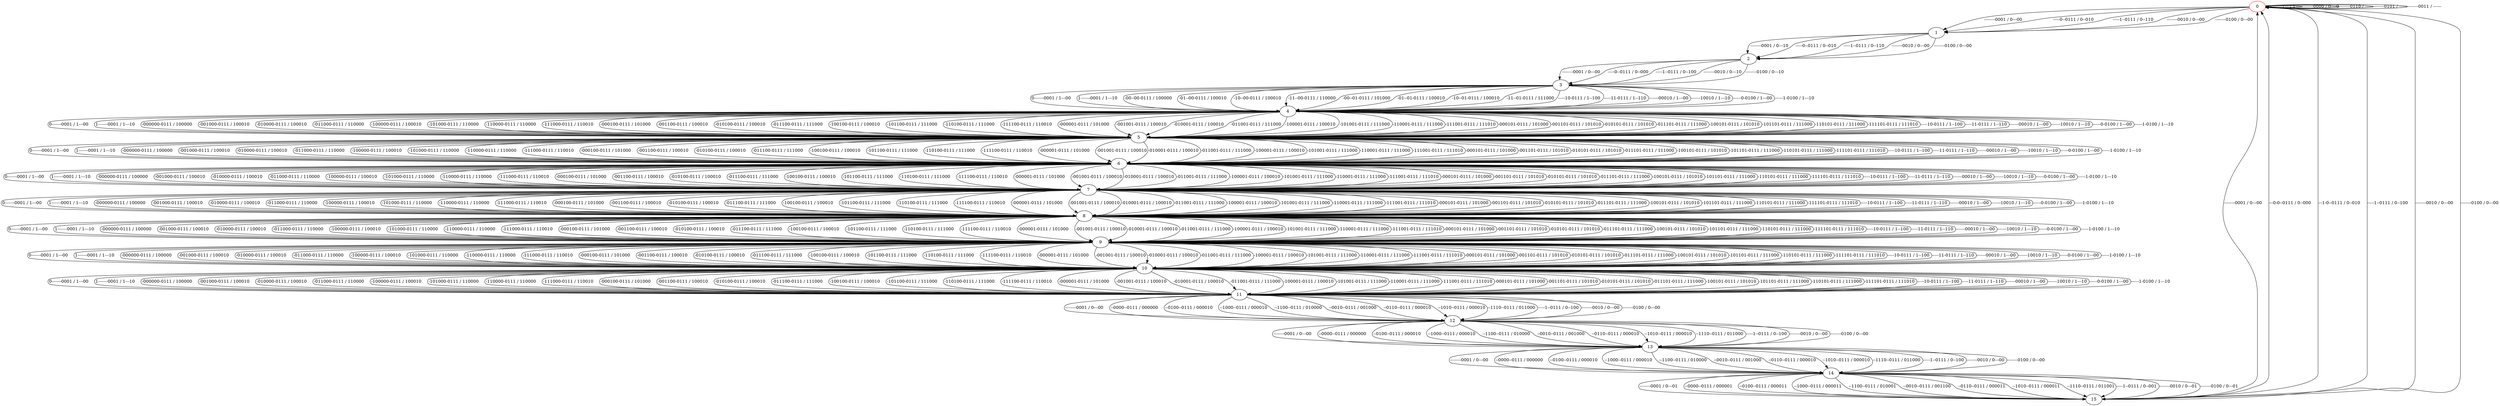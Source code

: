 digraph g {
0 [color="red"]
1
2
3
4
5
6
7
8
9
10
11
12
13
14
15
0 -> 0 [label="--------1--- / 1-----"]
0 -> 0 [label="--------0000 / 0----0"]
0 -> 1 [label="--------0001 / 0---00"]
1 -> 2 [label="--------0001 / 0---10"]
2 -> 3 [label="--------0001 / 0---00"]
3 -> 4 [label="0-------0001 / 1---00"]
3 -> 4 [label="1-------0001 / 1---10"]
4 -> 5 [label="0-------0001 / 1---00"]
4 -> 5 [label="1-------0001 / 1---10"]
5 -> 6 [label="0-------0001 / 1---00"]
5 -> 6 [label="1-------0001 / 1---10"]
6 -> 7 [label="0-------0001 / 1---00"]
6 -> 7 [label="1-------0001 / 1---10"]
7 -> 8 [label="0-------0001 / 1---00"]
7 -> 8 [label="1-------0001 / 1---10"]
8 -> 9 [label="0-------0001 / 1---00"]
8 -> 9 [label="1-------0001 / 1---10"]
9 -> 10 [label="0-------0001 / 1---00"]
9 -> 10 [label="1-------0001 / 1---10"]
10 -> 11 [label="0-------0001 / 1---00"]
10 -> 11 [label="1-------0001 / 1---10"]
11 -> 12 [label="--------0001 / 0---00"]
12 -> 13 [label="--------0001 / 0---00"]
13 -> 14 [label="--------0001 / 0---00"]
14 -> 15 [label="--------0001 / 0---01"]
15 -> 0 [label="--------0001 / 0---00"]
0 -> 1 [label="-----0--0111 / 0--010"]
1 -> 2 [label="-----0--0111 / 0--010"]
2 -> 3 [label="-----0--0111 / 0--000"]
3 -> 4 [label="-00--00-0111 / 100000"]
3 -> 4 [label="-01--00-0111 / 100010"]
3 -> 4 [label="-10--00-0111 / 100010"]
3 -> 4 [label="-11--00-0111 / 110000"]
3 -> 4 [label="-00--01-0111 / 101000"]
3 -> 4 [label="-01--01-0111 / 100010"]
3 -> 4 [label="-10--01-0111 / 100010"]
3 -> 4 [label="-11--01-0111 / 111000"]
4 -> 5 [label="-000000-0111 / 100000"]
4 -> 5 [label="-001000-0111 / 100010"]
4 -> 5 [label="-010000-0111 / 100010"]
4 -> 5 [label="-011000-0111 / 110000"]
4 -> 5 [label="-100000-0111 / 100010"]
4 -> 5 [label="-101000-0111 / 110000"]
4 -> 5 [label="-110000-0111 / 110000"]
4 -> 5 [label="-111000-0111 / 110010"]
4 -> 5 [label="-000100-0111 / 101000"]
4 -> 5 [label="-001100-0111 / 100010"]
4 -> 5 [label="-010100-0111 / 100010"]
4 -> 5 [label="-011100-0111 / 111000"]
4 -> 5 [label="-100100-0111 / 100010"]
4 -> 5 [label="-101100-0111 / 111000"]
4 -> 5 [label="-110100-0111 / 111000"]
4 -> 5 [label="-111100-0111 / 110010"]
4 -> 5 [label="-000001-0111 / 101000"]
4 -> 5 [label="-001001-0111 / 100010"]
4 -> 5 [label="-010001-0111 / 100010"]
4 -> 5 [label="-011001-0111 / 111000"]
4 -> 5 [label="-100001-0111 / 100010"]
4 -> 5 [label="-101001-0111 / 111000"]
4 -> 5 [label="-110001-0111 / 111000"]
4 -> 5 [label="-111001-0111 / 111010"]
4 -> 5 [label="-000101-0111 / 101000"]
4 -> 5 [label="-001101-0111 / 101010"]
4 -> 5 [label="-010101-0111 / 101010"]
4 -> 5 [label="-011101-0111 / 111000"]
4 -> 5 [label="-100101-0111 / 101010"]
4 -> 5 [label="-101101-0111 / 111000"]
4 -> 5 [label="-110101-0111 / 111000"]
4 -> 5 [label="-111101-0111 / 111010"]
5 -> 6 [label="-000000-0111 / 100000"]
5 -> 6 [label="-001000-0111 / 100010"]
5 -> 6 [label="-010000-0111 / 100010"]
5 -> 6 [label="-011000-0111 / 110000"]
5 -> 6 [label="-100000-0111 / 100010"]
5 -> 6 [label="-101000-0111 / 110000"]
5 -> 6 [label="-110000-0111 / 110000"]
5 -> 6 [label="-111000-0111 / 110010"]
5 -> 6 [label="-000100-0111 / 101000"]
5 -> 6 [label="-001100-0111 / 100010"]
5 -> 6 [label="-010100-0111 / 100010"]
5 -> 6 [label="-011100-0111 / 111000"]
5 -> 6 [label="-100100-0111 / 100010"]
5 -> 6 [label="-101100-0111 / 111000"]
5 -> 6 [label="-110100-0111 / 111000"]
5 -> 6 [label="-111100-0111 / 110010"]
5 -> 6 [label="-000001-0111 / 101000"]
5 -> 6 [label="-001001-0111 / 100010"]
5 -> 6 [label="-010001-0111 / 100010"]
5 -> 6 [label="-011001-0111 / 111000"]
5 -> 6 [label="-100001-0111 / 100010"]
5 -> 6 [label="-101001-0111 / 111000"]
5 -> 6 [label="-110001-0111 / 111000"]
5 -> 6 [label="-111001-0111 / 111010"]
5 -> 6 [label="-000101-0111 / 101000"]
5 -> 6 [label="-001101-0111 / 101010"]
5 -> 6 [label="-010101-0111 / 101010"]
5 -> 6 [label="-011101-0111 / 111000"]
5 -> 6 [label="-100101-0111 / 101010"]
5 -> 6 [label="-101101-0111 / 111000"]
5 -> 6 [label="-110101-0111 / 111000"]
5 -> 6 [label="-111101-0111 / 111010"]
6 -> 7 [label="-000000-0111 / 100000"]
6 -> 7 [label="-001000-0111 / 100010"]
6 -> 7 [label="-010000-0111 / 100010"]
6 -> 7 [label="-011000-0111 / 110000"]
6 -> 7 [label="-100000-0111 / 100010"]
6 -> 7 [label="-101000-0111 / 110000"]
6 -> 7 [label="-110000-0111 / 110000"]
6 -> 7 [label="-111000-0111 / 110010"]
6 -> 7 [label="-000100-0111 / 101000"]
6 -> 7 [label="-001100-0111 / 100010"]
6 -> 7 [label="-010100-0111 / 100010"]
6 -> 7 [label="-011100-0111 / 111000"]
6 -> 7 [label="-100100-0111 / 100010"]
6 -> 7 [label="-101100-0111 / 111000"]
6 -> 7 [label="-110100-0111 / 111000"]
6 -> 7 [label="-111100-0111 / 110010"]
6 -> 7 [label="-000001-0111 / 101000"]
6 -> 7 [label="-001001-0111 / 100010"]
6 -> 7 [label="-010001-0111 / 100010"]
6 -> 7 [label="-011001-0111 / 111000"]
6 -> 7 [label="-100001-0111 / 100010"]
6 -> 7 [label="-101001-0111 / 111000"]
6 -> 7 [label="-110001-0111 / 111000"]
6 -> 7 [label="-111001-0111 / 111010"]
6 -> 7 [label="-000101-0111 / 101000"]
6 -> 7 [label="-001101-0111 / 101010"]
6 -> 7 [label="-010101-0111 / 101010"]
6 -> 7 [label="-011101-0111 / 111000"]
6 -> 7 [label="-100101-0111 / 101010"]
6 -> 7 [label="-101101-0111 / 111000"]
6 -> 7 [label="-110101-0111 / 111000"]
6 -> 7 [label="-111101-0111 / 111010"]
7 -> 8 [label="-000000-0111 / 100000"]
7 -> 8 [label="-001000-0111 / 100010"]
7 -> 8 [label="-010000-0111 / 100010"]
7 -> 8 [label="-011000-0111 / 110000"]
7 -> 8 [label="-100000-0111 / 100010"]
7 -> 8 [label="-101000-0111 / 110000"]
7 -> 8 [label="-110000-0111 / 110000"]
7 -> 8 [label="-111000-0111 / 110010"]
7 -> 8 [label="-000100-0111 / 101000"]
7 -> 8 [label="-001100-0111 / 100010"]
7 -> 8 [label="-010100-0111 / 100010"]
7 -> 8 [label="-011100-0111 / 111000"]
7 -> 8 [label="-100100-0111 / 100010"]
7 -> 8 [label="-101100-0111 / 111000"]
7 -> 8 [label="-110100-0111 / 111000"]
7 -> 8 [label="-111100-0111 / 110010"]
7 -> 8 [label="-000001-0111 / 101000"]
7 -> 8 [label="-001001-0111 / 100010"]
7 -> 8 [label="-010001-0111 / 100010"]
7 -> 8 [label="-011001-0111 / 111000"]
7 -> 8 [label="-100001-0111 / 100010"]
7 -> 8 [label="-101001-0111 / 111000"]
7 -> 8 [label="-110001-0111 / 111000"]
7 -> 8 [label="-111001-0111 / 111010"]
7 -> 8 [label="-000101-0111 / 101000"]
7 -> 8 [label="-001101-0111 / 101010"]
7 -> 8 [label="-010101-0111 / 101010"]
7 -> 8 [label="-011101-0111 / 111000"]
7 -> 8 [label="-100101-0111 / 101010"]
7 -> 8 [label="-101101-0111 / 111000"]
7 -> 8 [label="-110101-0111 / 111000"]
7 -> 8 [label="-111101-0111 / 111010"]
8 -> 9 [label="-000000-0111 / 100000"]
8 -> 9 [label="-001000-0111 / 100010"]
8 -> 9 [label="-010000-0111 / 100010"]
8 -> 9 [label="-011000-0111 / 110000"]
8 -> 9 [label="-100000-0111 / 100010"]
8 -> 9 [label="-101000-0111 / 110000"]
8 -> 9 [label="-110000-0111 / 110000"]
8 -> 9 [label="-111000-0111 / 110010"]
8 -> 9 [label="-000100-0111 / 101000"]
8 -> 9 [label="-001100-0111 / 100010"]
8 -> 9 [label="-010100-0111 / 100010"]
8 -> 9 [label="-011100-0111 / 111000"]
8 -> 9 [label="-100100-0111 / 100010"]
8 -> 9 [label="-101100-0111 / 111000"]
8 -> 9 [label="-110100-0111 / 111000"]
8 -> 9 [label="-111100-0111 / 110010"]
8 -> 9 [label="-000001-0111 / 101000"]
8 -> 9 [label="-001001-0111 / 100010"]
8 -> 9 [label="-010001-0111 / 100010"]
8 -> 9 [label="-011001-0111 / 111000"]
8 -> 9 [label="-100001-0111 / 100010"]
8 -> 9 [label="-101001-0111 / 111000"]
8 -> 9 [label="-110001-0111 / 111000"]
8 -> 9 [label="-111001-0111 / 111010"]
8 -> 9 [label="-000101-0111 / 101000"]
8 -> 9 [label="-001101-0111 / 101010"]
8 -> 9 [label="-010101-0111 / 101010"]
8 -> 9 [label="-011101-0111 / 111000"]
8 -> 9 [label="-100101-0111 / 101010"]
8 -> 9 [label="-101101-0111 / 111000"]
8 -> 9 [label="-110101-0111 / 111000"]
8 -> 9 [label="-111101-0111 / 111010"]
9 -> 10 [label="-000000-0111 / 100000"]
9 -> 10 [label="-001000-0111 / 100010"]
9 -> 10 [label="-010000-0111 / 100010"]
9 -> 10 [label="-011000-0111 / 110000"]
9 -> 10 [label="-100000-0111 / 100010"]
9 -> 10 [label="-101000-0111 / 110000"]
9 -> 10 [label="-110000-0111 / 110000"]
9 -> 10 [label="-111000-0111 / 110010"]
9 -> 10 [label="-000100-0111 / 101000"]
9 -> 10 [label="-001100-0111 / 100010"]
9 -> 10 [label="-010100-0111 / 100010"]
9 -> 10 [label="-011100-0111 / 111000"]
9 -> 10 [label="-100100-0111 / 100010"]
9 -> 10 [label="-101100-0111 / 111000"]
9 -> 10 [label="-110100-0111 / 111000"]
9 -> 10 [label="-111100-0111 / 110010"]
9 -> 10 [label="-000001-0111 / 101000"]
9 -> 10 [label="-001001-0111 / 100010"]
9 -> 10 [label="-010001-0111 / 100010"]
9 -> 10 [label="-011001-0111 / 111000"]
9 -> 10 [label="-100001-0111 / 100010"]
9 -> 10 [label="-101001-0111 / 111000"]
9 -> 10 [label="-110001-0111 / 111000"]
9 -> 10 [label="-111001-0111 / 111010"]
9 -> 10 [label="-000101-0111 / 101000"]
9 -> 10 [label="-001101-0111 / 101010"]
9 -> 10 [label="-010101-0111 / 101010"]
9 -> 10 [label="-011101-0111 / 111000"]
9 -> 10 [label="-100101-0111 / 101010"]
9 -> 10 [label="-101101-0111 / 111000"]
9 -> 10 [label="-110101-0111 / 111000"]
9 -> 10 [label="-111101-0111 / 111010"]
10 -> 11 [label="-000000-0111 / 100000"]
10 -> 11 [label="-001000-0111 / 100010"]
10 -> 11 [label="-010000-0111 / 100010"]
10 -> 11 [label="-011000-0111 / 110000"]
10 -> 11 [label="-100000-0111 / 100010"]
10 -> 11 [label="-101000-0111 / 110000"]
10 -> 11 [label="-110000-0111 / 110000"]
10 -> 11 [label="-111000-0111 / 110010"]
10 -> 11 [label="-000100-0111 / 101000"]
10 -> 11 [label="-001100-0111 / 100010"]
10 -> 11 [label="-010100-0111 / 100010"]
10 -> 11 [label="-011100-0111 / 111000"]
10 -> 11 [label="-100100-0111 / 100010"]
10 -> 11 [label="-101100-0111 / 111000"]
10 -> 11 [label="-110100-0111 / 111000"]
10 -> 11 [label="-111100-0111 / 110010"]
10 -> 11 [label="-000001-0111 / 101000"]
10 -> 11 [label="-001001-0111 / 100010"]
10 -> 11 [label="-010001-0111 / 100010"]
10 -> 11 [label="-011001-0111 / 111000"]
10 -> 11 [label="-100001-0111 / 100010"]
10 -> 11 [label="-101001-0111 / 111000"]
10 -> 11 [label="-110001-0111 / 111000"]
10 -> 11 [label="-111001-0111 / 111010"]
10 -> 11 [label="-000101-0111 / 101000"]
10 -> 11 [label="-001101-0111 / 101010"]
10 -> 11 [label="-010101-0111 / 101010"]
10 -> 11 [label="-011101-0111 / 111000"]
10 -> 11 [label="-100101-0111 / 101010"]
10 -> 11 [label="-101101-0111 / 111000"]
10 -> 11 [label="-110101-0111 / 111000"]
10 -> 11 [label="-111101-0111 / 111010"]
11 -> 12 [label="--0000--0111 / 000000"]
11 -> 12 [label="--0100--0111 / 000010"]
11 -> 12 [label="--1000--0111 / 000010"]
11 -> 12 [label="--1100--0111 / 010000"]
11 -> 12 [label="--0010--0111 / 001000"]
11 -> 12 [label="--0110--0111 / 000010"]
11 -> 12 [label="--1010--0111 / 000010"]
11 -> 12 [label="--1110--0111 / 011000"]
12 -> 13 [label="--0000--0111 / 000000"]
12 -> 13 [label="--0100--0111 / 000010"]
12 -> 13 [label="--1000--0111 / 000010"]
12 -> 13 [label="--1100--0111 / 010000"]
12 -> 13 [label="--0010--0111 / 001000"]
12 -> 13 [label="--0110--0111 / 000010"]
12 -> 13 [label="--1010--0111 / 000010"]
12 -> 13 [label="--1110--0111 / 011000"]
13 -> 14 [label="--0000--0111 / 000000"]
13 -> 14 [label="--0100--0111 / 000010"]
13 -> 14 [label="--1000--0111 / 000010"]
13 -> 14 [label="--1100--0111 / 010000"]
13 -> 14 [label="--0010--0111 / 001000"]
13 -> 14 [label="--0110--0111 / 000010"]
13 -> 14 [label="--1010--0111 / 000010"]
13 -> 14 [label="--1110--0111 / 011000"]
14 -> 15 [label="--0000--0111 / 000001"]
14 -> 15 [label="--0100--0111 / 000011"]
14 -> 15 [label="--1000--0111 / 000011"]
14 -> 15 [label="--1100--0111 / 010001"]
14 -> 15 [label="--0010--0111 / 001100"]
14 -> 15 [label="--0110--0111 / 000011"]
14 -> 15 [label="--1010--0111 / 000011"]
14 -> 15 [label="--1110--0111 / 011001"]
15 -> 0 [label="---0-0--0111 / 0--000"]
15 -> 0 [label="---1-0--0111 / 0--010"]
15 -> 0 [label="-----1--0111 / 0--100"]
0 -> 1 [label="-----1--0111 / 0--110"]
1 -> 2 [label="-----1--0111 / 0--110"]
2 -> 3 [label="-----1--0111 / 0--100"]
3 -> 4 [label="-----10-0111 / 1--100"]
3 -> 4 [label="-----11-0111 / 1--110"]
4 -> 5 [label="-----10-0111 / 1--100"]
4 -> 5 [label="-----11-0111 / 1--110"]
5 -> 6 [label="-----10-0111 / 1--100"]
5 -> 6 [label="-----11-0111 / 1--110"]
6 -> 7 [label="-----10-0111 / 1--100"]
6 -> 7 [label="-----11-0111 / 1--110"]
7 -> 8 [label="-----10-0111 / 1--100"]
7 -> 8 [label="-----11-0111 / 1--110"]
8 -> 9 [label="-----10-0111 / 1--100"]
8 -> 9 [label="-----11-0111 / 1--110"]
9 -> 10 [label="-----10-0111 / 1--100"]
9 -> 10 [label="-----11-0111 / 1--110"]
10 -> 11 [label="-----10-0111 / 1--100"]
10 -> 11 [label="-----11-0111 / 1--110"]
11 -> 12 [label="-----1--0111 / 0--100"]
12 -> 13 [label="-----1--0111 / 0--100"]
13 -> 14 [label="-----1--0111 / 0--100"]
14 -> 15 [label="-----1--0111 / 0--001"]
0 -> 1 [label="--------0010 / 0---00"]
1 -> 2 [label="--------0010 / 0---00"]
2 -> 3 [label="--------0010 / 0---10"]
3 -> 4 [label="-------00010 / 1---00"]
3 -> 4 [label="-------10010 / 1---10"]
4 -> 5 [label="-------00010 / 1---00"]
4 -> 5 [label="-------10010 / 1---10"]
5 -> 6 [label="-------00010 / 1---00"]
5 -> 6 [label="-------10010 / 1---10"]
6 -> 7 [label="-------00010 / 1---00"]
6 -> 7 [label="-------10010 / 1---10"]
7 -> 8 [label="-------00010 / 1---00"]
7 -> 8 [label="-------10010 / 1---10"]
8 -> 9 [label="-------00010 / 1---00"]
8 -> 9 [label="-------10010 / 1---10"]
9 -> 10 [label="-------00010 / 1---00"]
9 -> 10 [label="-------10010 / 1---10"]
10 -> 11 [label="-------00010 / 1---00"]
10 -> 11 [label="-------10010 / 1---10"]
11 -> 12 [label="--------0010 / 0---00"]
12 -> 13 [label="--------0010 / 0---00"]
13 -> 14 [label="--------0010 / 0---00"]
14 -> 15 [label="--------0010 / 0---01"]
15 -> 0 [label="--------0010 / 0---00"]
0 -> 1 [label="--------0100 / 0---00"]
1 -> 2 [label="--------0100 / 0---00"]
2 -> 3 [label="--------0100 / 0---10"]
3 -> 4 [label="------0-0100 / 1---00"]
3 -> 4 [label="------1-0100 / 1---10"]
4 -> 5 [label="------0-0100 / 1---00"]
4 -> 5 [label="------1-0100 / 1---10"]
5 -> 6 [label="------0-0100 / 1---00"]
5 -> 6 [label="------1-0100 / 1---10"]
6 -> 7 [label="------0-0100 / 1---00"]
6 -> 7 [label="------1-0100 / 1---10"]
7 -> 8 [label="------0-0100 / 1---00"]
7 -> 8 [label="------1-0100 / 1---10"]
8 -> 9 [label="------0-0100 / 1---00"]
8 -> 9 [label="------1-0100 / 1---10"]
9 -> 10 [label="------0-0100 / 1---00"]
9 -> 10 [label="------1-0100 / 1---10"]
10 -> 11 [label="------0-0100 / 1---00"]
10 -> 11 [label="------1-0100 / 1---10"]
11 -> 12 [label="--------0100 / 0---00"]
12 -> 13 [label="--------0100 / 0---00"]
13 -> 14 [label="--------0100 / 0---00"]
14 -> 15 [label="--------0100 / 0---01"]
15 -> 0 [label="--------0100 / 0---00"]
0 -> 0 [label="--------0110 / ------"]
0 -> 0 [label="--------0101 / ------"]
0 -> 0 [label="--------0011 / ------"]
}
